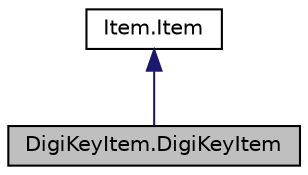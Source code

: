 digraph "DigiKeyItem.DigiKeyItem"
{
 // LATEX_PDF_SIZE
  edge [fontname="Helvetica",fontsize="10",labelfontname="Helvetica",labelfontsize="10"];
  node [fontname="Helvetica",fontsize="10",shape=record];
  Node1 [label="DigiKeyItem.DigiKeyItem",height=0.2,width=0.4,color="black", fillcolor="grey75", style="filled", fontcolor="black",tooltip=" "];
  Node2 -> Node1 [dir="back",color="midnightblue",fontsize="10",style="solid",fontname="Helvetica"];
  Node2 [label="Item.Item",height=0.2,width=0.4,color="black", fillcolor="white", style="filled",URL="$class_item_1_1_item.html",tooltip="Constructor."];
}
